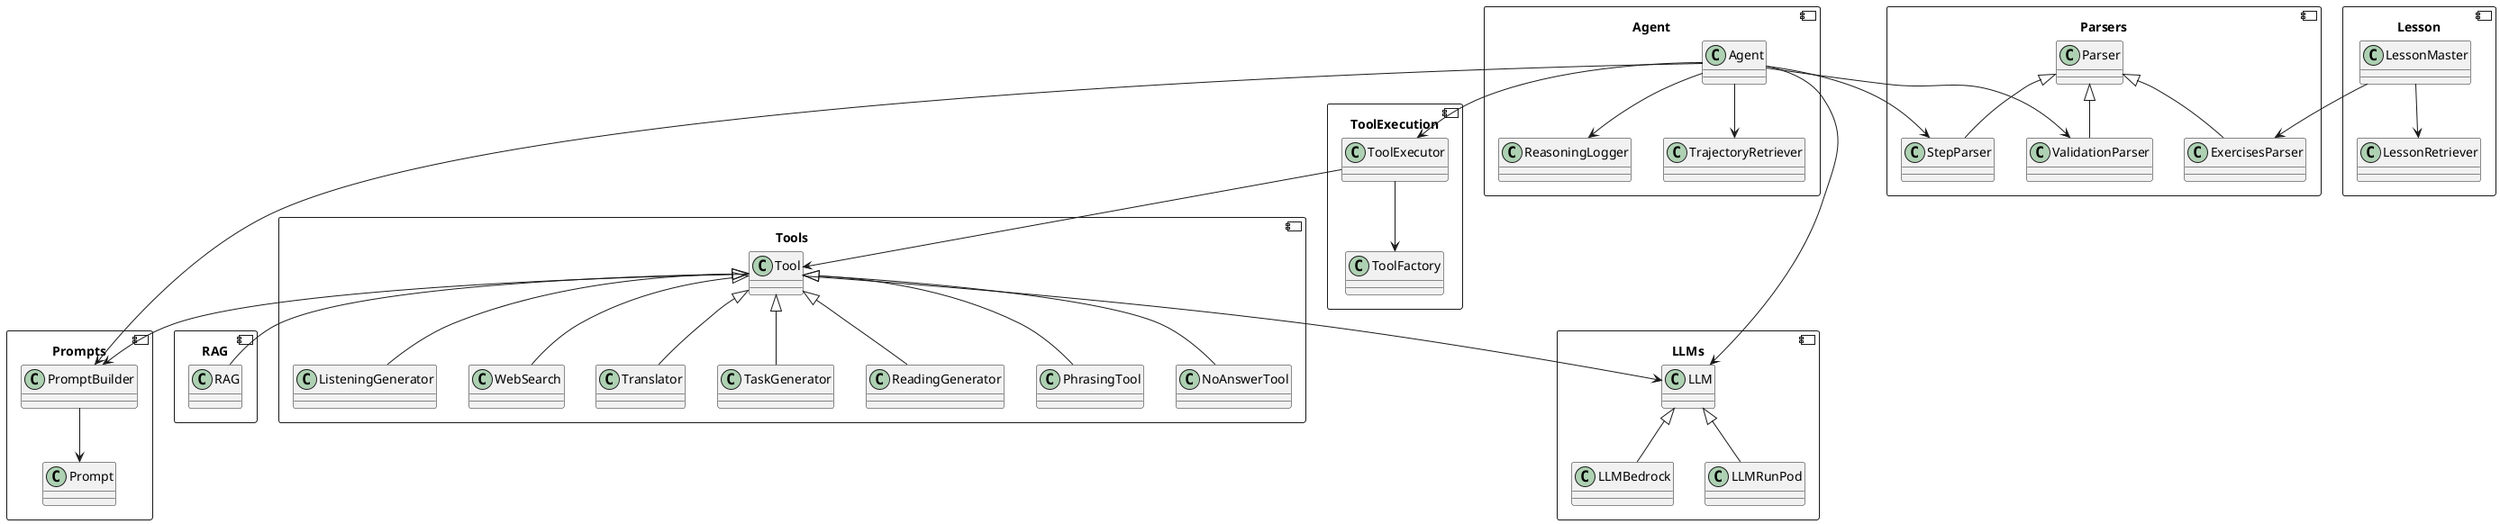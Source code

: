 @startuml
component LLMs {
    LLM <|-- LLMBedrock
    LLM <|-- LLMRunPod 
}

component Parsers {
    Parser  <|-- StepParser
    Parser  <|-- ValidationParser
    Parser <|-- ExercisesParser
}

component Prompts {
  PromptBuilder --> Prompt
}

component Lesson{
  LessonMaster --> ExercisesParser
  LessonMaster --> LessonRetriever
}

component Tools {
    Tool --> LLM
    Tool --> PromptBuilder
    Tool <|-- WebSearch
    Tool <|-- Translator
    Tool <|-- TaskGenerator
    Tool <|-- ReadingGenerator
    Tool <|-- PhrasingTool
    Tool <|-- NoAnswerTool
    Tool <|-- ListeningGenerator
}

component RAG {
  Tool <|-- RAG
}

component ToolExecution {
    ToolExecutor --> ToolFactory
    ToolExecutor --> Tool
}

component Agent {
    Agent --> ReasoningLogger
    Agent --> StepParser
    Agent --> ValidationParser
    Agent --> PromptBuilder
    Agent --> TrajectoryRetriever
    Agent --> ToolExecutor
    Agent --> LLM
}


@enduml